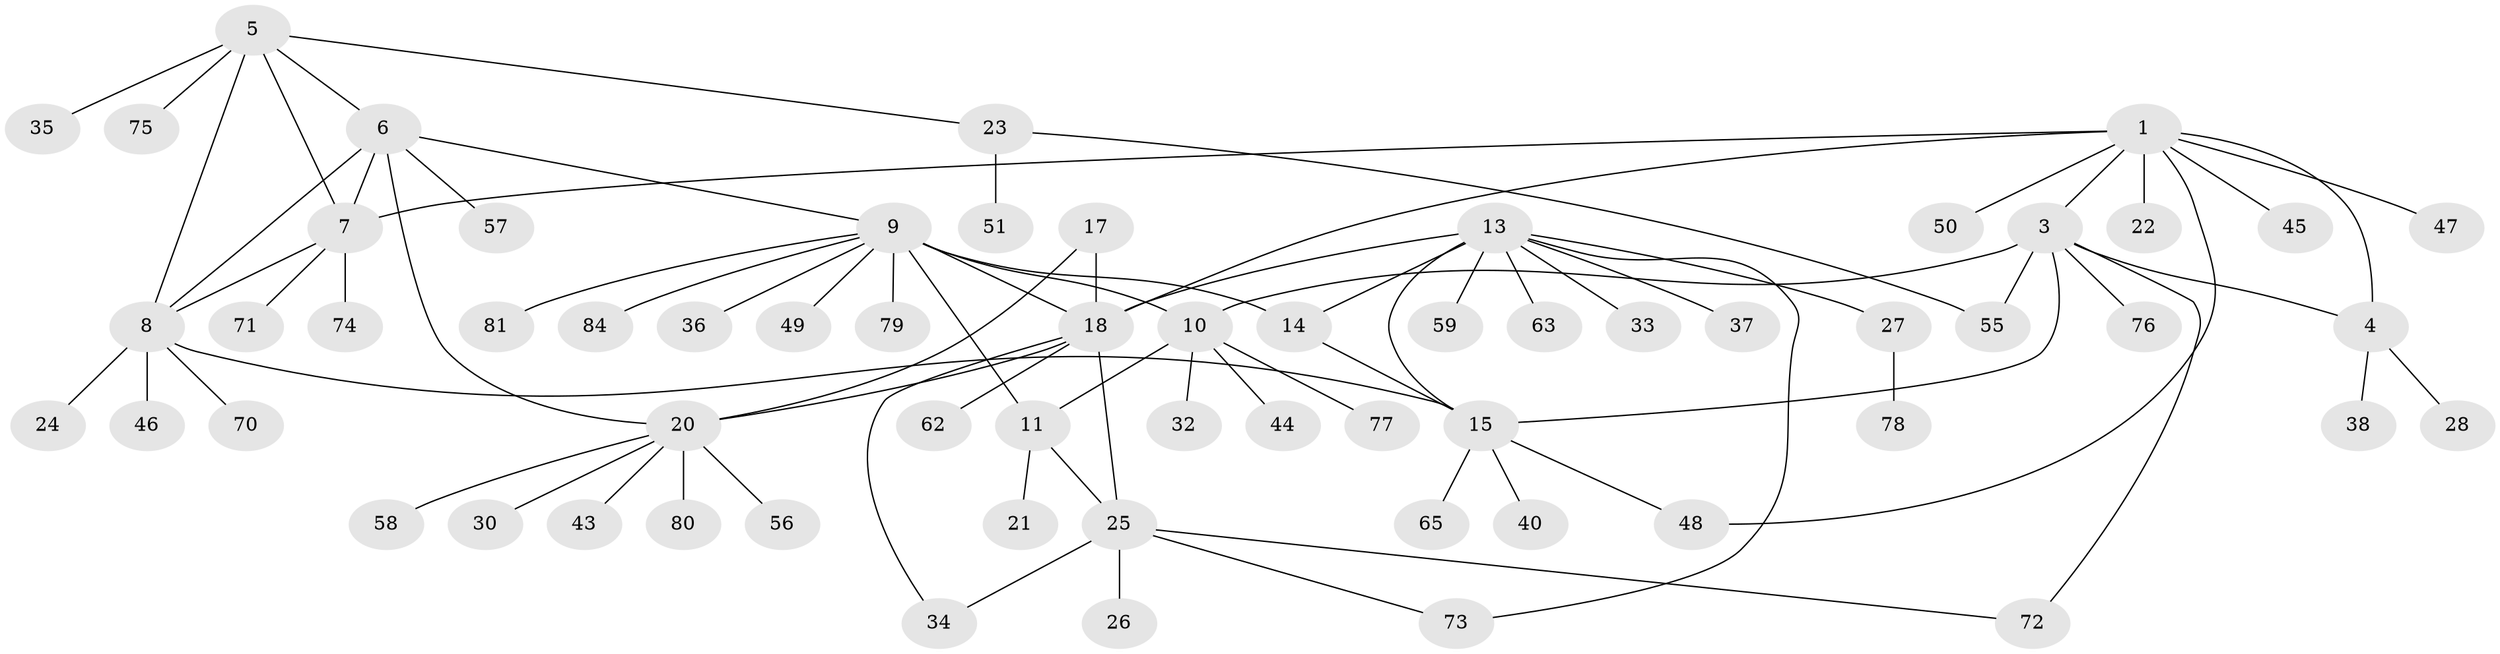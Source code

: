 // Generated by graph-tools (version 1.1) at 2025/24/03/03/25 07:24:13]
// undirected, 63 vertices, 81 edges
graph export_dot {
graph [start="1"]
  node [color=gray90,style=filled];
  1 [super="+2"];
  3 [super="+31"];
  4 [super="+29"];
  5 [super="+52"];
  6 [super="+61"];
  7 [super="+41"];
  8 [super="+53"];
  9 [super="+12"];
  10 [super="+39"];
  11 [super="+42"];
  13 [super="+60"];
  14;
  15 [super="+16"];
  17;
  18 [super="+19"];
  20 [super="+64"];
  21;
  22;
  23 [super="+54"];
  24;
  25 [super="+83"];
  26;
  27;
  28;
  30;
  32;
  33;
  34 [super="+66"];
  35;
  36;
  37;
  38 [super="+68"];
  40;
  43;
  44;
  45 [super="+67"];
  46;
  47;
  48;
  49;
  50;
  51;
  55;
  56 [super="+69"];
  57;
  58;
  59;
  62;
  63;
  65;
  70;
  71;
  72;
  73;
  74;
  75 [super="+82"];
  76;
  77;
  78;
  79;
  80;
  81;
  84;
  1 -- 3 [weight=2];
  1 -- 4 [weight=2];
  1 -- 7;
  1 -- 22;
  1 -- 45;
  1 -- 48;
  1 -- 50;
  1 -- 47;
  1 -- 18;
  3 -- 4;
  3 -- 10;
  3 -- 15;
  3 -- 55;
  3 -- 72;
  3 -- 76;
  4 -- 28;
  4 -- 38;
  5 -- 6;
  5 -- 7;
  5 -- 8;
  5 -- 23;
  5 -- 35;
  5 -- 75;
  6 -- 7;
  6 -- 8;
  6 -- 9;
  6 -- 20;
  6 -- 57;
  7 -- 8;
  7 -- 74;
  7 -- 71;
  8 -- 15;
  8 -- 24;
  8 -- 46;
  8 -- 70;
  9 -- 10 [weight=2];
  9 -- 11 [weight=2];
  9 -- 18;
  9 -- 36;
  9 -- 79;
  9 -- 81;
  9 -- 49;
  9 -- 84;
  9 -- 14;
  10 -- 11;
  10 -- 32;
  10 -- 44;
  10 -- 77;
  11 -- 21;
  11 -- 25;
  13 -- 14;
  13 -- 15 [weight=2];
  13 -- 27;
  13 -- 33;
  13 -- 37;
  13 -- 59;
  13 -- 63;
  13 -- 73;
  13 -- 18;
  14 -- 15 [weight=2];
  15 -- 48;
  15 -- 65;
  15 -- 40;
  17 -- 18 [weight=2];
  17 -- 20;
  18 -- 20 [weight=2];
  18 -- 34;
  18 -- 25;
  18 -- 62;
  20 -- 30;
  20 -- 43;
  20 -- 56;
  20 -- 58;
  20 -- 80;
  23 -- 51;
  23 -- 55;
  25 -- 26;
  25 -- 34;
  25 -- 72;
  25 -- 73;
  27 -- 78;
}
